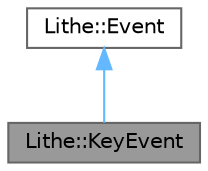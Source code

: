 digraph "Lithe::KeyEvent"
{
 // LATEX_PDF_SIZE
  bgcolor="transparent";
  edge [fontname=Helvetica,fontsize=10,labelfontname=Helvetica,labelfontsize=10];
  node [fontname=Helvetica,fontsize=10,shape=box,height=0.2,width=0.4];
  Node1 [id="Node000001",label="Lithe::KeyEvent",height=0.2,width=0.4,color="gray40", fillcolor="grey60", style="filled", fontcolor="black",tooltip="Base class for all keyboard events."];
  Node2 -> Node1 [id="edge1_Node000001_Node000002",dir="back",color="steelblue1",style="solid",tooltip=" "];
  Node2 [id="Node000002",label="Lithe::Event",height=0.2,width=0.4,color="gray40", fillcolor="white", style="filled",URL="$class_lithe_1_1_event.html",tooltip="Base class for all event types, categories and sources."];
}
